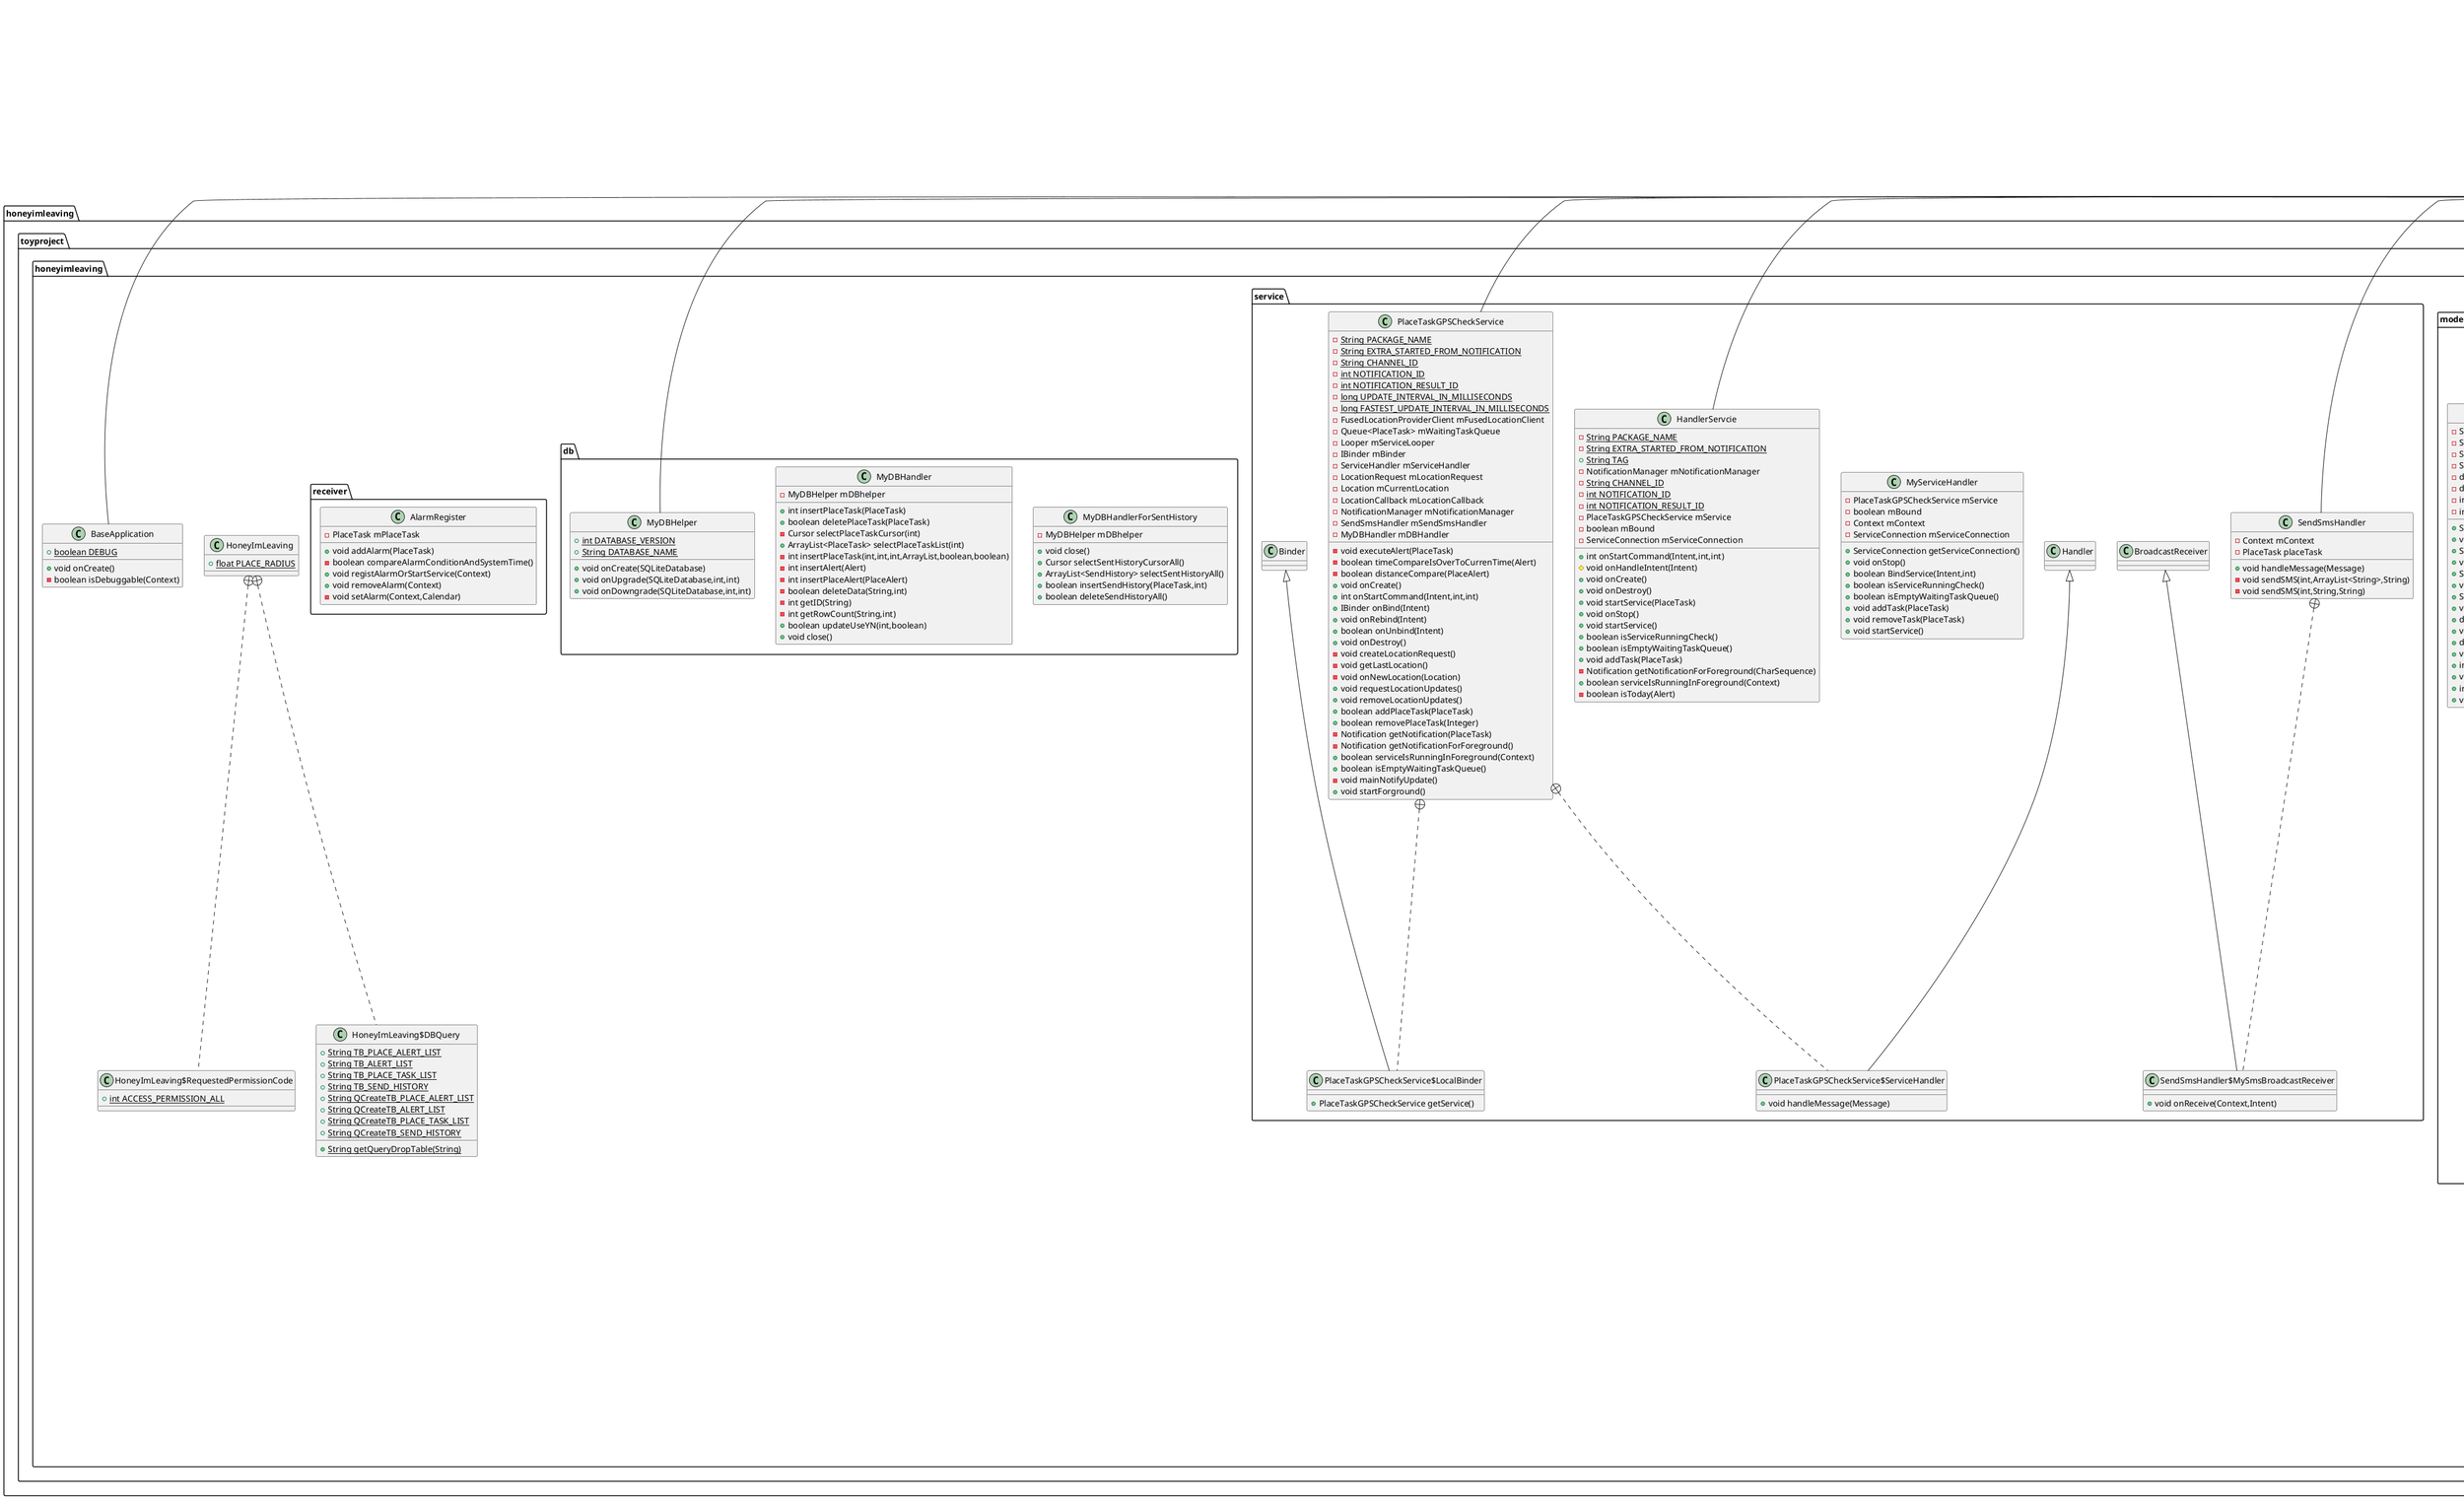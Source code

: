 @startuml
class honeyimleaving.toyproject.honeyimleaving.retrofit.model.ResponseRevGeoCoding {
~ List<Result> results
~ String status
+ List<Result> getResults()
}
class honeyimleaving.toyproject.honeyimleaving.custom.SearchedPlaceAdapter {
- List<Candidates> mListCandidates
+ void setData(List<Candidates>)
+ int getCount()
+ Object getItem(int)
+ long getItemId(int)
+ View getView(int,View,ViewGroup)
}
class honeyimleaving.toyproject.honeyimleaving.activity.BaseActivity {
# ImageButton btn_info
# LinearLayout infoVIew
# void setImgTitleBarText(int)
# void showAlertDialog(String,String,DialogInterface.OnClickListener,String)
# void showAlertDialog(String,String,DialogInterface.OnClickListener,String,DialogInterface.OnClickListener,String)
}
class honeyimleaving.toyproject.honeyimleaving.custom.SentHistoryCursorAdapter {
+ View newView(Context,Cursor,ViewGroup)
+ void bindView(View,Context,Cursor)
- String insertEnterNextCpmma(String)
- String getStateText(int,Context)
}
class honeyimleaving.toyproject.honeyimleaving.custom.SentHistoryCursorAdapter$ViewHolder {
+ TextView txtSendDateTime
+ TextView txtReceiverMobile
+ TextView txtPlaceName
+ ImageView imgPlaceTaskType
+ TextView txtContents
+ TextView txtStateCode
}
class honeyimleaving.toyproject.honeyimleaving.activity.MainActivity {
- RecyclerView mRecyclerView
- MyDBHandler myDBHandler
- PlaceTaskAdapter mPlaceTaskadapter
- MyServiceHandler mHandlerService
- AlarmRegister mAlarmRegister
# void onCreate(Bundle)
+ void setFindViewByID()
# void onStart()
+ void checkPermission()
+ void onRequestPermissionsResult(int,String[],int[])
- void showMenuLongClicked(int)
- void changeSwitch(int,boolean)
# void onStop()
# void onDestroy()
}
class honeyimleaving.toyproject.honeyimleaving.retrofit.model.Candidates {
~ String formatted_address
~ Candidates.Geometry geometry
~ String name
+ String getPlaceName()
+ double getLatitude()
+ double getLongitude()
+ String getFormattedAddress()
+ String toString()
}
class honeyimleaving.toyproject.honeyimleaving.retrofit.model.Candidates$Geometry {
~ Result.Geometry.LatLng location
~ Result.Geometry.Rect viewport
+ Result.Geometry.Rect getViewport()
+ double getLatitude()
+ double getLongitude()
}
class honeyimleaving.toyproject.honeyimleaving.retrofit.model.Candidates$Geometry$Rect {
~ Candidates.Geometry.LatLng northeast
}
class honeyimleaving.toyproject.honeyimleaving.retrofit.model.Candidates$Geometry$LatLng {
~ double lat
}
class honeyimleaving.toyproject.honeyimleaving.myutil.Dlog {
~ {static} String TAG
+ {static} void e(String)
+ {static} void w(String)
+ {static} void i(String)
+ {static} void d(String)
+ {static} void v(String)
+ {static} void ViewLog(TextView,String)
+ {static} String buildLogMsg(String)
}
class honeyimleaving.toyproject.honeyimleaving.fragment.PlaceFragment {
- {static} long UPDATE_INTERVAL_IN_MILLISECONDS
- {static} long FASTEST_UPDATE_INTERVAL_IN_MILLISECONDS
- {static} int REQUEST_CHECK_SETTINGS
- MapView mMapView
- EditText mEditPlaceAlias
- EditText mEditSearchLocation
- ImageButton mBtnSearchLocation
- ImageButton mBtnMoveCurrenLocation
- FusedLocationProviderClient mFusedLocationClient
- SettingsClient mSettingsClient
- LocationRequest mLocationRequest
- LocationSettingsRequest mLocationSettingsRequest
- GoogleMap mGoogleMap
- PlaceAlert mParam
- Location mSelectedLocation
- CustomDialogSearchedPlace mDialogSearchedPlace
- String mErrMessage
+ void onCreate(Bundle)
+ View onCreateView(LayoutInflater,ViewGroup,Bundle)
+ void onMapReady(GoogleMap)
- void initMovePosition()
- void initEditBox()
- void moveGoogleMapCarmeraAtLocation(Location,String)
- void drawCycleRadius(LatLng,String)
- void drawMarker(LatLng,String)
- void selectPlaceFromLongClickInMap(LatLng)
- void getCurrentLocation()
- void createLocationRequest()
- void buildLocationSettingsRequest()
+ void onDestroy()
+ void onLowMemory()
+ void onStart()
+ void onResume()
+ void onPause()
+ void onStop()
+ void onActivityCreated(Bundle)
+ void onDestroyView()
- void showAlertDialog(String,String,DialogInterface.OnClickListener,String)
- void setSelectedLocation(double,double)
+ PlaceAlert getFragementReturn()
+ String getErrorString()
+ boolean isError()
}
class honeyimleaving.toyproject.honeyimleaving.HoneyImLeaving {
+ {static} float PLACE_RADIUS
}
class honeyimleaving.toyproject.honeyimleaving.HoneyImLeaving$RequestedPermissionCode {
+ {static} int ACCESS_PERMISSION_ALL
}
class honeyimleaving.toyproject.honeyimleaving.HoneyImLeaving$DBQuery {
+ {static} String TB_PLACE_ALERT_LIST
+ {static} String TB_ALERT_LIST
+ {static} String TB_PLACE_TASK_LIST
+ {static} String TB_SEND_HISTORY
+ {static} String QCreateTB_PLACE_ALERT_LIST
+ {static} String QCreateTB_ALERT_LIST
+ {static} String QCreateTB_PLACE_TASK_LIST
+ {static} String QCreateTB_SEND_HISTORY
+ {static} String getQueryDropTable(String)
}
class honeyimleaving.toyproject.honeyimleaving.model.Alert {
+ {static} int ALERT_TYPE_IN_REGION
+ {static} int ALERT_TYPE_OUT_REGION
+ {static} int ALERT_EXECUTE_TYPE_NOW
+ {static} int ALERT_EXECUTE_TYPE_SCHEDULE
+ {static} int HOUR_INDEX
+ {static} int MIN_INDEX
+ {static} byte MONDAY
+ {static} byte TUESDAY
+ {static} byte WEDNSDAY
+ {static} byte THURSDAY
+ {static} byte FRIDAY
+ {static} byte SATURDAY
+ {static} byte SUNDAY
+ {static} String REPEAT_WEEK_YES
+ {static} String REPEAT_WEEK_NO
- int mAlertID
- int[] mStartTime
- int[] mFinishTime
- int mRepeatDays
- String mRepeatWeekYN
- int mAlertType
- int mAlertExecuteType
+ void addRepeatDays(byte)
+ void removeRepeatDays(byte)
+ void setStartTime(int[])
+ void setFinishTime(int[])
+ void setRepeatWeekOption(String)
+ int getAlertID()
+ int[] getStartTime()
+ int[] getFinishTime()
+ int getRepeatDays()
+ String getRepeatWeekYN()
+ int getAlertType()
+ void setAlertType(int)
+ int getAlertExecuteType()
+ void setAlertExecuteType(int)
}
class honeyimleaving.toyproject.honeyimleaving.model.Alert$Builder {
- int alertID
- int[] startTime
- int[] finishTime
- int repeatDays
- String repeatWeekYN
- int alertType
- int alertExecuteType
+ Builder setStartTime(int[])
+ Builder setFinishTime(int[])
+ Builder setRepeatWeekOption(String)
+ Builder addRepeatDays(byte)
+ Builder removeRepeatDays(byte)
}
class honeyimleaving.toyproject.honeyimleaving.BaseApplication {
+ {static} boolean DEBUG
+ void onCreate()
- boolean isDebuggable(Context)
}
class honeyimleaving.toyproject.honeyimleaving.service.HandlerServcie {
- {static} String PACKAGE_NAME
- {static} String EXTRA_STARTED_FROM_NOTIFICATION
+ {static} String TAG
- NotificationManager mNotificationManager
- {static} String CHANNEL_ID
- {static} int NOTIFICATION_ID
- {static} int NOTIFICATION_RESULT_ID
- PlaceTaskGPSCheckService mService
- boolean mBound
- ServiceConnection mServiceConnection
+ int onStartCommand(Intent,int,int)
# void onHandleIntent(Intent)
+ void onCreate()
+ void onDestroy()
+ void startService(PlaceTask)
+ void onStop()
+ void startService()
+ boolean isServiceRunningCheck()
+ boolean isEmptyWaitingTaskQueue()
+ void addTask(PlaceTask)
- Notification getNotificationForForeground(CharSequence)
+ boolean serviceIsRunningInForeground(Context)
- boolean isToday(Alert)
}
class honeyimleaving.toyproject.honeyimleaving.model.PlaceAlert {
- int mPlaceAlertID
- String mPlaceName
- String mAddress
- double mLatitude
- double mLongitude
- String mSmsContents
+ int getPlaceAlertID()
+ String getPlaceName()
+ String getAddress()
+ double getLatitude()
+ double getLongitude()
+ String getSmsContents()
+ void setSmsContents(String)
+ void setAddress(String)
}
class honeyimleaving.toyproject.honeyimleaving.model.PlaceAlert$Builder {
- int placeAlertID
- String placeName
- String address
- double latitude
- double longitude
- String smsContents
+ Builder setAddress(String)
+ Builder setSmsContents(String)
}
interface honeyimleaving.toyproject.honeyimleaving.fragment.FragmentReturnInterface {
+ T getFragementReturn()
+ String getErrorString()
+ boolean isError()
}
class honeyimleaving.toyproject.honeyimleaving.fragment.SmsSettingFragment {
- EditText mEditSmsReceiver
- EditText mEditSmsContents
- String mSmsContents
- ArrayList<String> mSmsReceiver
- boolean mIsError
- String mErrMessage
- CheckBox mChkAlertMe
- boolean mIsAlertMe
- ImageButton mBtnSearchContact
- int REQUEST_CONTACTS
+ void onCreate(Bundle)
+ View onCreateView(LayoutInflater,ViewGroup,Bundle)
+ ArrayList getFragementReturn()
+ String getErrorString()
+ boolean isError()
- boolean checkValidation()
- void setSmsInfoToEditView()
- void setAlerMeCheckBox()
- ArrayList<String> makeReturnArrList()
+ void onActivityResult(int,int,Intent)
- void pasteNumberToSmsReceiverEdit(String)
}
class honeyimleaving.toyproject.honeyimleaving.activity.SplashActivity {
- Handler mHandler
# void onCreate(Bundle)
}
interface honeyimleaving.toyproject.honeyimleaving.retrofit.MyGoogleGeocodingAPI {
+ {static} String BASE_URL
~ Call<ResponseRevGeoCoding> getGeoCodeLocationFromAddress(String,String,String)
}
class honeyimleaving.toyproject.honeyimleaving.custom.CustromDialogTimeSetting {
- Button mBtnCancel
- Button mBtnOK
- TimePicker mTimePicker
- int mHour
- int mMin
- onOkButtonClickListener mOnOkButtonClickListener
# void onCreate(Bundle)
- void setTimeFromTimePicker()
+ int getHours()
+ int getMin()
+ void show()
+ void show(int,int)
}
interface honeyimleaving.toyproject.honeyimleaving.custom.CustromDialogTimeSetting$onOkButtonClickListener {
~ void click()
}
class honeyimleaving.toyproject.honeyimleaving.service.SendSmsHandler {
- Context mContext
- PlaceTask placeTask
+ void handleMessage(Message)
- void sendSMS(int,ArrayList<String>,String)
- void sendSMS(int,String,String)
}
class honeyimleaving.toyproject.honeyimleaving.service.SendSmsHandler$MySmsBroadcastReceiver {
+ void onReceive(Context,Intent)
}
class honeyimleaving.toyproject.honeyimleaving.retrofit.model.ResponsePlace {
~ List<Candidates> candidates
~ String status
+ List<Candidates> getCandidates()
}
class honeyimleaving.toyproject.honeyimleaving.model.PlaceTask {
- int mTaskID
- PlaceAlert mPlaceAlert
- Alert mAlert
- ArrayList<String> mMobileNumbersList
- String isUseYN
- String isAlertMe
+ void setPlaceTaskObj(FragmentReturnInterface)
+ void printLog(String)
+ void setAlert(Alert)
+ void setPlaceAlert(PlaceAlert)
+ void addMobileNumber(String)
+ int getSizeMobileList()
+ String getMobileNumber(int)
+ void setAddrees(String)
+ void setSmsContents(String)
+ int getTaskID()
+ PlaceAlert getPlaceAlert()
+ Alert getAlert()
+ ArrayList<String> getMobileNumbersList()
+ int getAlertType()
+ void setPlaceTaskID(int)
+ boolean isUseYN()
+ void setUseYN(boolean)
+ boolean isAlertMe()
+ void setAlertMe(boolean)
+ void setAlertMe(String)
}
class honeyimleaving.toyproject.honeyimleaving.custom.PlaceTaskListItemViewHolder {
- TextView mPlaceNameTxtView
- TextView mAddressTxtView
- TextView mStartTimeTxtView
- TextView mFinishTimeTxtView
- TextView mDashTextView
- TextView[] mDaysTxtViewArr
- ImageView mImgPlaceTaskType
- TextView mTxtPlaceTaskType
- ImageView mImgRepeat
- ImageView mImgAlertMe
- ImageView mImgAlertSms
- Switch mSwitch
+ void setSwitchONOFF(boolean)
+ void setPlaceName(String)
+ void setAddress(String)
+ void setStartTime(int,int)
+ void setmFinishTime(int,int)
+ void setRepeat(String)
+ void setAlertMe(boolean)
+ void setAlertSms(ArrayList<String>)
+ void setTypeImage(int)
+ void setDaysTextView(int)
+ void setExecuteType(int)
+ void setOnClickListener(View.OnClickListener)
}
class honeyimleaving.toyproject.honeyimleaving.activity.AddPlaceTaskActivity {
- int MIN_STEP_INDEX
- int MAX_STEP_INDEX
- int mCurrentStep
~ Button mBtnNextStep
~ Button mBtnBackStep
~ TextView mTxtHeadInfoTitle
~ TextView mTxtHeadInfoDetail1
~ TextView mTxtHeadInfoDetail2
~ PlaceFragment mPlaceFragment
~ AlertSettingFragment mAlertSettingFragment
~ SmsSettingFragment mSmsSettingFragment
~ PlaceTask mPlaceTask
~ MyDBHandler mDBHandler
~ AlarmRegister mAlarmRegister
# void onCreate(Bundle)
- void setBottomButton(int)
- void setHeadInfoText(int)
- void replaceFragment(int)
# void onStop()
- int nextStep()
- int backStep()
# void onDestroy()
}
class honeyimleaving.toyproject.honeyimleaving.activity.AddPlaceTaskActivity$onClicklistener {
+ void onClick(View)
- FragmentReturnInterface getInterface()
}
class honeyimleaving.toyproject.honeyimleaving.myutil.Util {
+ {static} String changeTimeToString(int,int)
+ {static} int getDaysByte(Calendar)
+ {static} String getMobileString(ArrayList<String>)
+ {static} ArrayList<String> getMobileArrList(String)
+ {static} String checkNullForQuery(String)
+ {static} String getVersion(Context)
+ {static} boolean isNumeric(String)
}
class honeyimleaving.toyproject.honeyimleaving.retrofit.model.Result {
~ String formatted_address
~ Geometry geometry
~ String place_id
~ List<String> types
+ String getFormatted_address()
+ Geometry.LatLng getGeometryLocation()
+ String getPlace_id()
+ List<String> getTypes()
+ String toString()
}
class honeyimleaving.toyproject.honeyimleaving.retrofit.model.Result$Geometry {
~ Rect bounds
~ LatLng location
~ String location_type
~ Rect viewport
+ Rect getBounds()
+ LatLng getLocation()
+ String getLocation_type()
+ Rect getViewport()
}
class honeyimleaving.toyproject.honeyimleaving.retrofit.model.Result$Geometry$Rect {
~ LatLng northeast
}
class honeyimleaving.toyproject.honeyimleaving.retrofit.model.Result$Geometry$LatLng {
~ double lat
}
class honeyimleaving.toyproject.honeyimleaving.activity.AlertActivity {
- TextView mTxtAlertTitle
- Button mBtnConfirmAlert
- PlaceTask mParam
- Vibrator mVibrator
- ImageView mAlertSymbol
- PowerManager.WakeLock mWakeLock
# void onCreate(Bundle)
# void onStart()
- void playVibrator()
- void wakeUp()
# void onDestroy()
}
class honeyimleaving.toyproject.honeyimleaving.fragment.AlertSettingFragment {
- CheckBox[] mChkBoxDaysArray
- RadioGroup mRadioGrpAlertType
- RadioButton mRadioBtnAlertTypeIn
- RadioButton mRadioBtnAlertTypeOut
- RadioGroup mRadioGrpAlertExecuteType
- RadioButton mRadioBtnAlertExecuteNow
- RadioButton mRadioBtnAlertExecuteSched
- Button mBtnStartTime
- Button mBtnFinishTime
- CustromDialogTimeSetting mDialogTimeSetting
- int mBtnTimeIdWhenClick
- int[] mStrtTime
- int[] mFinishTime
- Alert mParam
- boolean mIsErr
- String mErrString
+ void onCreate(Bundle)
+ View onCreateView(LayoutInflater,ViewGroup,Bundle)
- void InitLayout(View)
- void initBtnTimeTempValue()
- void initChkBoxDays()
- void initRadioBtnAlertType()
- void initRadioBtnAlertExecuteType()
- boolean chkAvailable()
+ Alert getFragementReturn()
+ String getErrorString()
+ boolean isError()
+ void onClick(View)
- int getAlertTypeFromCheckRadioBtn()
- int getAlertExecuteTypeFromCheckRadioBtn()
- void setEnableSchduleGroup(boolean)
}
class honeyimleaving.toyproject.honeyimleaving.activity.SendHistoryActivity {
- MyDBHandlerForSentHistory mDbSentHistroy
- ListView mListView
- Button mDeleteHistory
- SentHistoryCursorAdapter mSendHistroyAdapter
+ void onCreate(Bundle)
+ void onStart()
# void onStop()
}
class honeyimleaving.toyproject.honeyimleaving.service.PlaceTaskGPSCheckService {
- {static} String PACKAGE_NAME
- {static} String EXTRA_STARTED_FROM_NOTIFICATION
- {static} String CHANNEL_ID
- {static} int NOTIFICATION_ID
- {static} int NOTIFICATION_RESULT_ID
- {static} long UPDATE_INTERVAL_IN_MILLISECONDS
- {static} long FASTEST_UPDATE_INTERVAL_IN_MILLISECONDS
- FusedLocationProviderClient mFusedLocationClient
- Queue<PlaceTask> mWaitingTaskQueue
- Looper mServiceLooper
- IBinder mBinder
- ServiceHandler mServiceHandler
- LocationRequest mLocationRequest
- Location mCurrentLocation
- LocationCallback mLocationCallback
- NotificationManager mNotificationManager
- SendSmsHandler mSendSmsHandler
- MyDBHandler mDBHandler
- void executeAlert(PlaceTask)
- boolean timeCompareIsOverToCurrenTime(Alert)
- boolean distanceCompare(PlaceAlert)
+ void onCreate()
+ int onStartCommand(Intent,int,int)
+ IBinder onBind(Intent)
+ void onRebind(Intent)
+ boolean onUnbind(Intent)
+ void onDestroy()
- void createLocationRequest()
- void getLastLocation()
- void onNewLocation(Location)
+ void requestLocationUpdates()
+ void removeLocationUpdates()
+ boolean addPlaceTask(PlaceTask)
+ boolean removePlaceTask(Integer)
- Notification getNotification(PlaceTask)
- Notification getNotificationForForeground()
+ boolean serviceIsRunningInForeground(Context)
+ boolean isEmptyWaitingTaskQueue()
- void mainNotifyUpdate()
+ void startForground()
}
class honeyimleaving.toyproject.honeyimleaving.service.PlaceTaskGPSCheckService$ServiceHandler {
+ void handleMessage(Message)
}
class honeyimleaving.toyproject.honeyimleaving.service.PlaceTaskGPSCheckService$LocalBinder {
+ PlaceTaskGPSCheckService getService()
}
class honeyimleaving.toyproject.honeyimleaving.custom.CustomDialogSearchedPlace {
- ListView mListContetns
- Button mBtnCancel
- AdapterView.OnItemClickListener mOnItemClickListener
- SearchedPlaceAdapter mAdapter
+ void show(List)
# void onCreate(Bundle)
+ Candidates getItem(int)
}
class honeyimleaving.toyproject.honeyimleaving.db.MyDBHandlerForSentHistory {
- MyDBHelper mDBhelper
+ void close()
+ Cursor selectSentHistoryCursorAll()
+ ArrayList<SendHistory> selectSentHistoryAll()
+ boolean insertSendHistory(PlaceTask,int)
+ boolean deleteSendHistoryAll()
}
class honeyimleaving.toyproject.honeyimleaving.db.MyDBHandler {
- MyDBHelper mDBhelper
+ int insertPlaceTask(PlaceTask)
+ boolean deletePlaceTask(PlaceTask)
- Cursor selectPlaceTaskCursor(int)
+ ArrayList<PlaceTask> selectPlaceTaskList(int)
- int insertPlaceTask(int,int,int,ArrayList,boolean,boolean)
- int insertAlert(Alert)
- int insertPlaceAlert(PlaceAlert)
- boolean deleteData(String,int)
- int getID(String)
- int getRowCount(String,int)
+ boolean updateUseYN(int,boolean)
+ void close()
}
class honeyimleaving.toyproject.honeyimleaving.model.SendHistory {
- String mHistoryId
- String mSendDate
- String mMobileNumber
- String mPlaceName
- double mLatitude
- double mLongitude
- int mAlertType
- int mStateCode
+ String getHistoryId()
+ void setHistoryId(String)
+ String getSendDate()
+ void setSendDate(String)
+ String getMobileNumber()
+ void setMobileNumber(String)
+ String getPlaceName()
+ void setPlaceName(String)
+ double getLatitude()
+ void setLatitude(double)
+ double getLongitude()
+ void setLongitude(double)
+ int getAlertType()
+ void setAlertType(int)
+ int getStateCode()
+ void setStateCode(int)
}
class honeyimleaving.toyproject.honeyimleaving.service.MyServiceHandler {
- PlaceTaskGPSCheckService mService
- boolean mBound
- Context mContext
- ServiceConnection mServiceConnection
+ ServiceConnection getServiceConnection()
+ void onStop()
+ boolean BindService(Intent,int)
+ boolean isServiceRunningCheck()
+ boolean isEmptyWaitingTaskQueue()
+ void addTask(PlaceTask)
+ void removeTask(PlaceTask)
+ void startService()
}
class honeyimleaving.toyproject.honeyimleaving.retrofit.MyRetrofit {
- {static} MyRetrofit retrofitInstance
- Retrofit retrofit
- MyGoogleGeocodingAPI mMyGoogleAPIService
- MyGooglePlaceAPI mMyGooglePlaceAPI
+ {static} MyRetrofit getInstance()
+ MyGoogleGeocodingAPI getServiceGoolgeGeoCoding()
+ MyGooglePlaceAPI getSetviceGooglePlace()
}
class honeyimleaving.toyproject.honeyimleaving.custom.PlaceTaskAdapter {
- ArrayList<PlaceTask> mPlaceTaskList
- ItemLongClick mItemLongClick
- View.OnClickListener mOnClickListener
+ int clickedPostion
+ RecyclerView.ViewHolder onCreateViewHolder(ViewGroup,int)
+ void onBindViewHolder(RecyclerView.ViewHolder,int)
+ int getItemCount()
+ void replacePlaceTaskList(ArrayList<PlaceTask>)
+ PlaceTask getPlaceTask(int)
+ void deletePlaceTask(int)
+ void setOnClickListener(View.OnClickListener)
+ int getClickPostion()
}
interface honeyimleaving.toyproject.honeyimleaving.custom.PlaceTaskAdapter$ItemLongClick {
~ void onLongClick(View,int)
}
class honeyimleaving.toyproject.honeyimleaving.receiver.AlarmRegister {
- PlaceTask mPlaceTask
+ void addAlarm(PlaceTask)
- boolean compareAlarmConditionAndSystemTime()
+ void registAlarmOrStartService(Context)
+ void removeAlarm(Context)
- void setAlarm(Context,Calendar)
}
interface honeyimleaving.toyproject.honeyimleaving.retrofit.MyGooglePlaceAPI {
+ {static} String LANGUAGE
+ {static} String FIELDS
+ {static} String INPUTTYPE
~ Call<ResponsePlace> getPlaceFromAddress(String,String,String,String,String)
}
class honeyimleaving.toyproject.honeyimleaving.fragment.FragmentReturnErrCheckUtil {
+ {static} String getErrorFragment(FragmentReturnInterface)
+ {static} boolean isErrorFragment(FragmentReturnInterface)
}
class honeyimleaving.toyproject.honeyimleaving.db.MyDBHelper {
+ {static} int DATABASE_VERSION
+ {static} String DATABASE_NAME
+ void onCreate(SQLiteDatabase)
+ void onUpgrade(SQLiteDatabase,int,int)
+ void onDowngrade(SQLiteDatabase,int,int)
}


android.widget.BaseAdapter <|-- honeyimleaving.toyproject.honeyimleaving.custom.SearchedPlaceAdapter
android.support.v7.app.AppCompatActivity <|-- honeyimleaving.toyproject.honeyimleaving.activity.BaseActivity
android.widget.CursorAdapter <|-- honeyimleaving.toyproject.honeyimleaving.custom.SentHistoryCursorAdapter
honeyimleaving.toyproject.honeyimleaving.custom.SentHistoryCursorAdapter +.. honeyimleaving.toyproject.honeyimleaving.custom.SentHistoryCursorAdapter$ViewHolder
honeyimleaving.toyproject.honeyimleaving.activity.BaseActivity <|-- honeyimleaving.toyproject.honeyimleaving.activity.MainActivity
honeyimleaving.toyproject.honeyimleaving.retrofit.model.Candidates +.. honeyimleaving.toyproject.honeyimleaving.retrofit.model.Candidates$Geometry
honeyimleaving.toyproject.honeyimleaving.retrofit.model.Candidates$Geometry +.. honeyimleaving.toyproject.honeyimleaving.retrofit.model.Candidates$Geometry$Rect
honeyimleaving.toyproject.honeyimleaving.retrofit.model.Candidates$Geometry +.. honeyimleaving.toyproject.honeyimleaving.retrofit.model.Candidates$Geometry$LatLng
com.google.android.gms.maps.OnMapReadyCallback <|.. honeyimleaving.toyproject.honeyimleaving.fragment.PlaceFragment
honeyimleaving.toyproject.honeyimleaving.fragment.FragmentReturnInterface <|.. honeyimleaving.toyproject.honeyimleaving.fragment.PlaceFragment
android.support.v4.app.Fragment <|-- honeyimleaving.toyproject.honeyimleaving.fragment.PlaceFragment
honeyimleaving.toyproject.honeyimleaving.HoneyImLeaving +.. honeyimleaving.toyproject.honeyimleaving.HoneyImLeaving$RequestedPermissionCode
honeyimleaving.toyproject.honeyimleaving.HoneyImLeaving +.. honeyimleaving.toyproject.honeyimleaving.HoneyImLeaving$DBQuery
java.io.Serializable <|.. honeyimleaving.toyproject.honeyimleaving.model.Alert
honeyimleaving.toyproject.honeyimleaving.model.Alert +.. honeyimleaving.toyproject.honeyimleaving.model.Alert$Builder
android.app.Application <|-- honeyimleaving.toyproject.honeyimleaving.BaseApplication
android.app.IntentService <|-- honeyimleaving.toyproject.honeyimleaving.service.HandlerServcie
java.io.Serializable <|.. honeyimleaving.toyproject.honeyimleaving.model.PlaceAlert
honeyimleaving.toyproject.honeyimleaving.model.PlaceAlert +.. honeyimleaving.toyproject.honeyimleaving.model.PlaceAlert$Builder
honeyimleaving.toyproject.honeyimleaving.fragment.FragmentReturnInterface <|.. honeyimleaving.toyproject.honeyimleaving.fragment.SmsSettingFragment
android.support.v4.app.Fragment <|-- honeyimleaving.toyproject.honeyimleaving.fragment.SmsSettingFragment
android.support.v7.app.AppCompatActivity <|-- honeyimleaving.toyproject.honeyimleaving.activity.SplashActivity
android.app.Dialog <|-- honeyimleaving.toyproject.honeyimleaving.custom.CustromDialogTimeSetting
honeyimleaving.toyproject.honeyimleaving.custom.CustromDialogTimeSetting +.. honeyimleaving.toyproject.honeyimleaving.custom.CustromDialogTimeSetting$onOkButtonClickListener
android.os.Handler <|-- honeyimleaving.toyproject.honeyimleaving.service.SendSmsHandler
honeyimleaving.toyproject.honeyimleaving.service.SendSmsHandler +.. honeyimleaving.toyproject.honeyimleaving.service.SendSmsHandler$MySmsBroadcastReceiver
honeyimleaving.toyproject.honeyimleaving.service.BroadcastReceiver <|-- honeyimleaving.toyproject.honeyimleaving.service.SendSmsHandler$MySmsBroadcastReceiver
java.io.Serializable <|.. honeyimleaving.toyproject.honeyimleaving.model.PlaceTask
honeyimleaving.toyproject.honeyimleaving.custom.ViewHolder <|-- honeyimleaving.toyproject.honeyimleaving.custom.PlaceTaskListItemViewHolder
honeyimleaving.toyproject.honeyimleaving.activity.BaseActivity <|-- honeyimleaving.toyproject.honeyimleaving.activity.AddPlaceTaskActivity
honeyimleaving.toyproject.honeyimleaving.activity.AddPlaceTaskActivity +.. honeyimleaving.toyproject.honeyimleaving.activity.AddPlaceTaskActivity$onClicklistener
honeyimleaving.toyproject.honeyimleaving.activity.OnClickListener <|.. honeyimleaving.toyproject.honeyimleaving.activity.AddPlaceTaskActivity$onClicklistener
honeyimleaving.toyproject.honeyimleaving.retrofit.model.Result +.. honeyimleaving.toyproject.honeyimleaving.retrofit.model.Result$Geometry
honeyimleaving.toyproject.honeyimleaving.retrofit.model.Result$Geometry +.. honeyimleaving.toyproject.honeyimleaving.retrofit.model.Result$Geometry$Rect
honeyimleaving.toyproject.honeyimleaving.retrofit.model.Result$Geometry +.. honeyimleaving.toyproject.honeyimleaving.retrofit.model.Result$Geometry$LatLng
honeyimleaving.toyproject.honeyimleaving.activity.BaseActivity <|-- honeyimleaving.toyproject.honeyimleaving.activity.AlertActivity
honeyimleaving.toyproject.honeyimleaving.fragment.FragmentReturnInterface <|.. honeyimleaving.toyproject.honeyimleaving.fragment.AlertSettingFragment
honeyimleaving.toyproject.honeyimleaving.fragment.OnClickListener <|.. honeyimleaving.toyproject.honeyimleaving.fragment.AlertSettingFragment
android.support.v4.app.Fragment <|-- honeyimleaving.toyproject.honeyimleaving.fragment.AlertSettingFragment
honeyimleaving.toyproject.honeyimleaving.activity.BaseActivity <|-- honeyimleaving.toyproject.honeyimleaving.activity.SendHistoryActivity
android.app.Service <|-- honeyimleaving.toyproject.honeyimleaving.service.PlaceTaskGPSCheckService
honeyimleaving.toyproject.honeyimleaving.service.PlaceTaskGPSCheckService +.. honeyimleaving.toyproject.honeyimleaving.service.PlaceTaskGPSCheckService$ServiceHandler
honeyimleaving.toyproject.honeyimleaving.service.Handler <|-- honeyimleaving.toyproject.honeyimleaving.service.PlaceTaskGPSCheckService$ServiceHandler
honeyimleaving.toyproject.honeyimleaving.service.PlaceTaskGPSCheckService +.. honeyimleaving.toyproject.honeyimleaving.service.PlaceTaskGPSCheckService$LocalBinder
honeyimleaving.toyproject.honeyimleaving.service.Binder <|-- honeyimleaving.toyproject.honeyimleaving.service.PlaceTaskGPSCheckService$LocalBinder
android.app.Dialog <|-- honeyimleaving.toyproject.honeyimleaving.custom.CustomDialogSearchedPlace
honeyimleaving.toyproject.honeyimleaving.custom.Adapter <|-- honeyimleaving.toyproject.honeyimleaving.custom.PlaceTaskAdapter
honeyimleaving.toyproject.honeyimleaving.custom.PlaceTaskAdapter +.. honeyimleaving.toyproject.honeyimleaving.custom.PlaceTaskAdapter$ItemLongClick
android.database.sqlite.SQLiteOpenHelper <|-- honeyimleaving.toyproject.honeyimleaving.db.MyDBHelper
@enduml